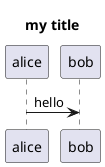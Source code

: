 {
  "sha1": "40alpwbmxzhxl4tr6zzt8a1o2mwowtg",
  "insertion": {
    "when": "2024-05-30T20:48:20.394Z",
    "user": "plantuml@gmail.com"
  }
}
@startuml
<style>
document {
  BackGroundColor white
}
root {
  FontColor #?black:white
}
</style>
title
my title
endtitle
alice->bob : hello
@enduml
